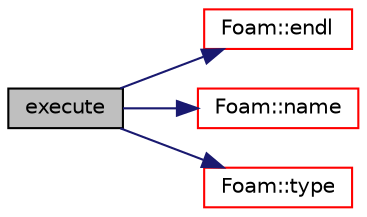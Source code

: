 digraph "execute"
{
  bgcolor="transparent";
  edge [fontname="Helvetica",fontsize="10",labelfontname="Helvetica",labelfontsize="10"];
  node [fontname="Helvetica",fontsize="10",shape=record];
  rankdir="LR";
  Node1365 [label="execute",height=0.2,width=0.4,color="black", fillcolor="grey75", style="filled", fontcolor="black"];
  Node1365 -> Node1366 [color="midnightblue",fontsize="10",style="solid",fontname="Helvetica"];
  Node1366 [label="Foam::endl",height=0.2,width=0.4,color="red",URL="$a21851.html#a2db8fe02a0d3909e9351bb4275b23ce4",tooltip="Add newline and flush stream. "];
  Node1365 -> Node1368 [color="midnightblue",fontsize="10",style="solid",fontname="Helvetica"];
  Node1368 [label="Foam::name",height=0.2,width=0.4,color="red",URL="$a21851.html#adcb0df2bd4953cb6bb390272d8263c3a",tooltip="Return a string representation of a complex. "];
  Node1365 -> Node1371 [color="midnightblue",fontsize="10",style="solid",fontname="Helvetica"];
  Node1371 [label="Foam::type",height=0.2,width=0.4,color="red",URL="$a21851.html#aec48583af672626378f501eb9fc32cd1",tooltip="Return the file type: DIRECTORY or FILE. "];
}

